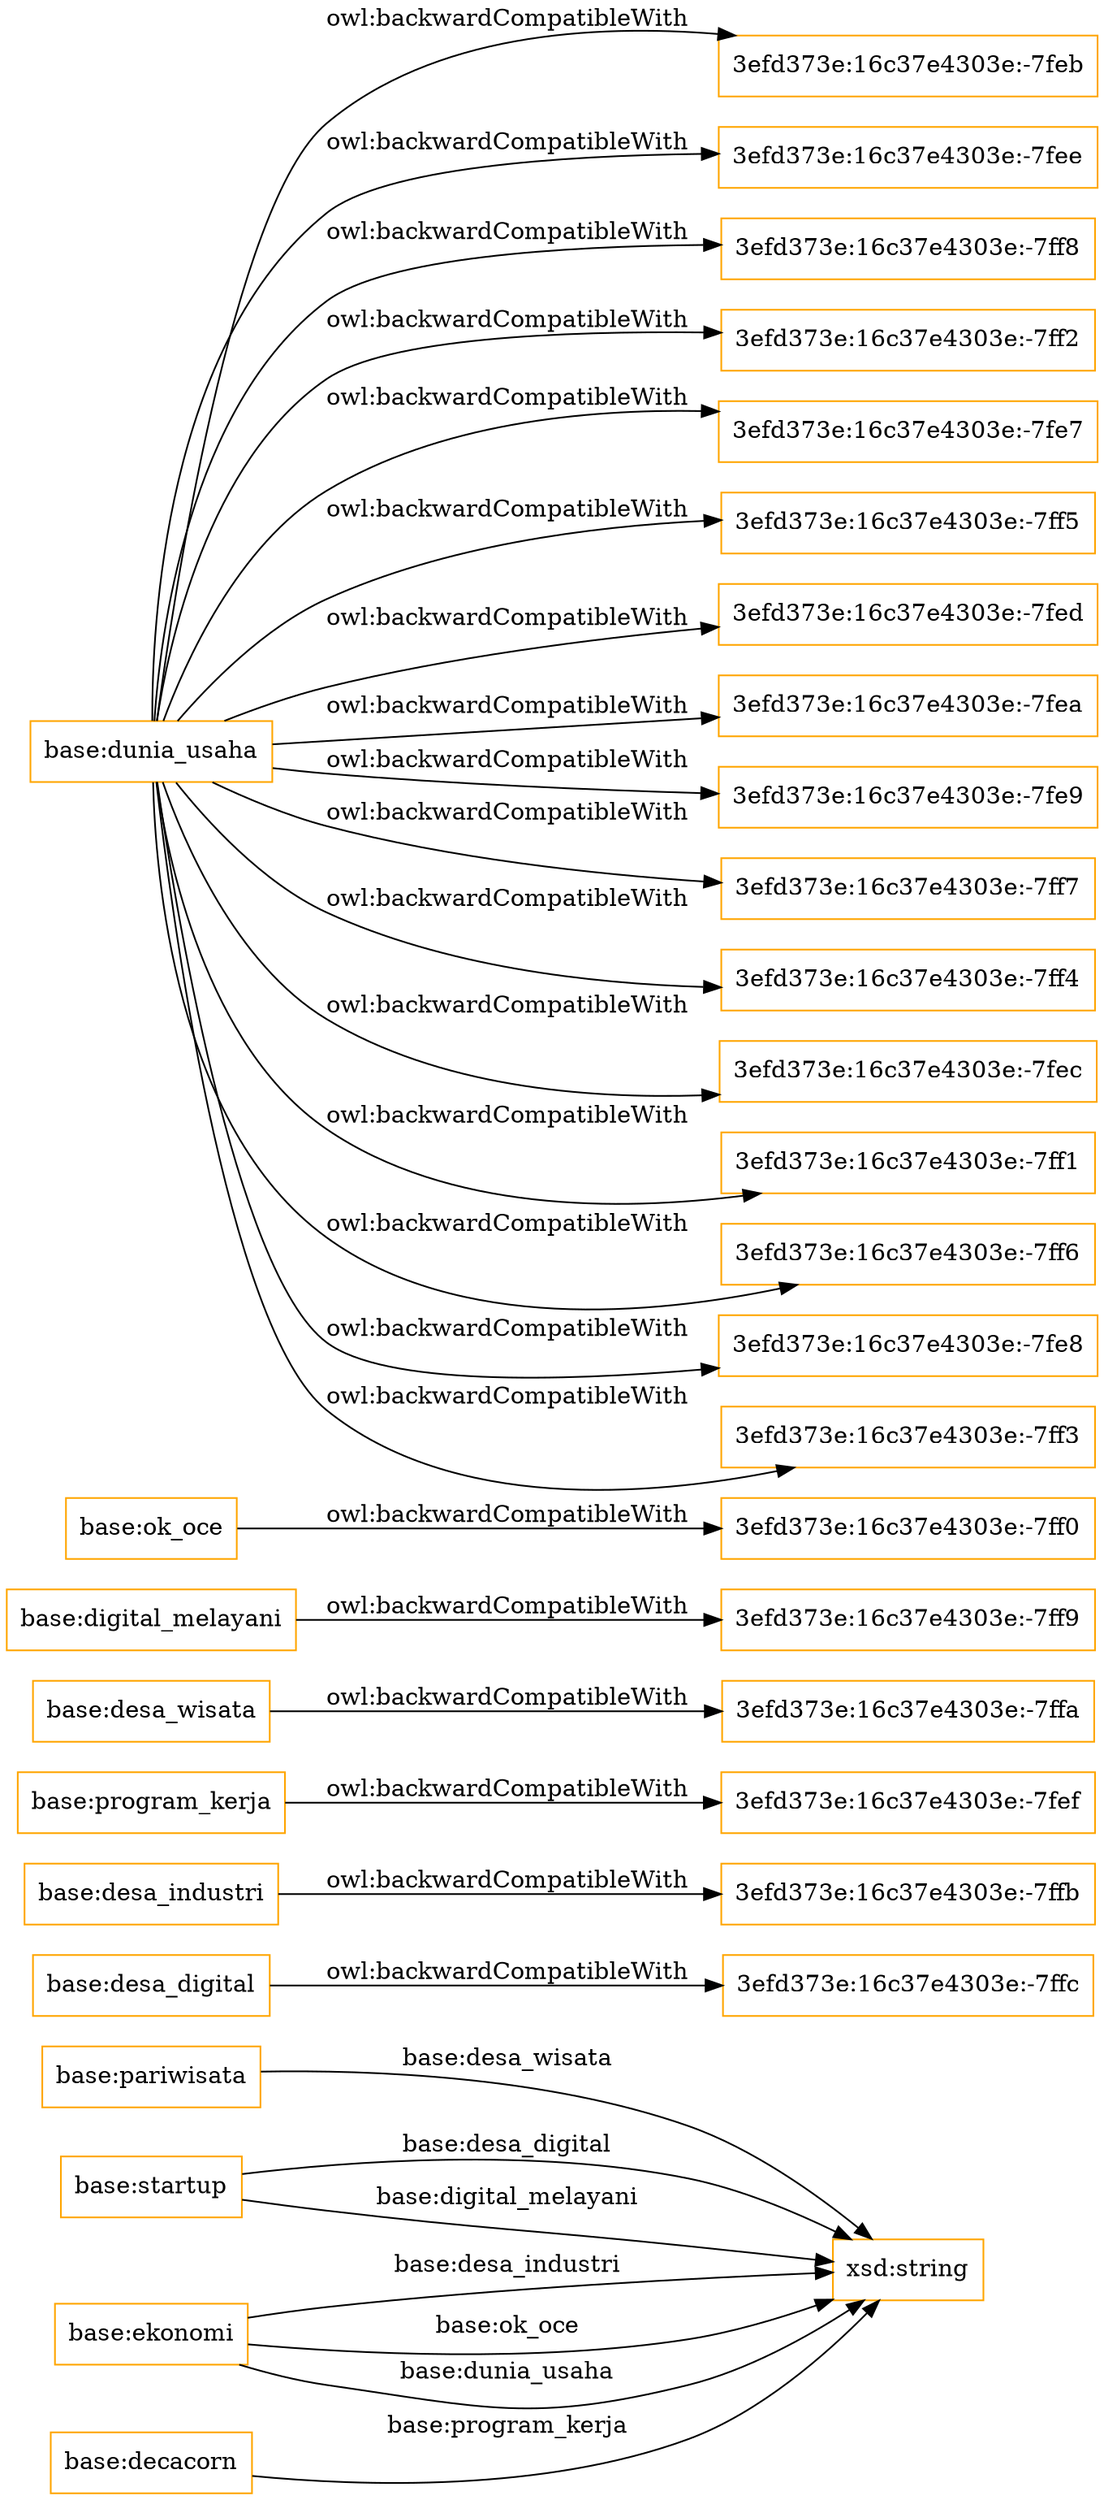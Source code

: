 digraph ar2dtool_diagram { 
rankdir=LR;
size="1501"
node [shape = rectangle, color="orange"]; "base:pariwisata" "base:startup" "base:ekonomi" "base:decacorn" ; /*classes style*/
	"base:desa_digital" -> "3efd373e:16c37e4303e:-7ffc" [ label = "owl:backwardCompatibleWith" ];
	"base:desa_industri" -> "3efd373e:16c37e4303e:-7ffb" [ label = "owl:backwardCompatibleWith" ];
	"base:program_kerja" -> "3efd373e:16c37e4303e:-7fef" [ label = "owl:backwardCompatibleWith" ];
	"base:desa_wisata" -> "3efd373e:16c37e4303e:-7ffa" [ label = "owl:backwardCompatibleWith" ];
	"base:digital_melayani" -> "3efd373e:16c37e4303e:-7ff9" [ label = "owl:backwardCompatibleWith" ];
	"base:ok_oce" -> "3efd373e:16c37e4303e:-7ff0" [ label = "owl:backwardCompatibleWith" ];
	"base:dunia_usaha" -> "3efd373e:16c37e4303e:-7feb" [ label = "owl:backwardCompatibleWith" ];
	"base:dunia_usaha" -> "3efd373e:16c37e4303e:-7fee" [ label = "owl:backwardCompatibleWith" ];
	"base:dunia_usaha" -> "3efd373e:16c37e4303e:-7ff8" [ label = "owl:backwardCompatibleWith" ];
	"base:dunia_usaha" -> "3efd373e:16c37e4303e:-7ff2" [ label = "owl:backwardCompatibleWith" ];
	"base:dunia_usaha" -> "3efd373e:16c37e4303e:-7fe7" [ label = "owl:backwardCompatibleWith" ];
	"base:dunia_usaha" -> "3efd373e:16c37e4303e:-7ff5" [ label = "owl:backwardCompatibleWith" ];
	"base:dunia_usaha" -> "3efd373e:16c37e4303e:-7fed" [ label = "owl:backwardCompatibleWith" ];
	"base:dunia_usaha" -> "3efd373e:16c37e4303e:-7fea" [ label = "owl:backwardCompatibleWith" ];
	"base:dunia_usaha" -> "3efd373e:16c37e4303e:-7fe9" [ label = "owl:backwardCompatibleWith" ];
	"base:dunia_usaha" -> "3efd373e:16c37e4303e:-7ff7" [ label = "owl:backwardCompatibleWith" ];
	"base:dunia_usaha" -> "3efd373e:16c37e4303e:-7ff4" [ label = "owl:backwardCompatibleWith" ];
	"base:dunia_usaha" -> "3efd373e:16c37e4303e:-7fec" [ label = "owl:backwardCompatibleWith" ];
	"base:dunia_usaha" -> "3efd373e:16c37e4303e:-7ff1" [ label = "owl:backwardCompatibleWith" ];
	"base:dunia_usaha" -> "3efd373e:16c37e4303e:-7ff6" [ label = "owl:backwardCompatibleWith" ];
	"base:dunia_usaha" -> "3efd373e:16c37e4303e:-7fe8" [ label = "owl:backwardCompatibleWith" ];
	"base:dunia_usaha" -> "3efd373e:16c37e4303e:-7ff3" [ label = "owl:backwardCompatibleWith" ];
	"base:ekonomi" -> "xsd:string" [ label = "base:desa_industri" ];
	"base:startup" -> "xsd:string" [ label = "base:desa_digital" ];
	"base:ekonomi" -> "xsd:string" [ label = "base:ok_oce" ];
	"base:startup" -> "xsd:string" [ label = "base:digital_melayani" ];
	"base:decacorn" -> "xsd:string" [ label = "base:program_kerja" ];
	"base:pariwisata" -> "xsd:string" [ label = "base:desa_wisata" ];
	"base:ekonomi" -> "xsd:string" [ label = "base:dunia_usaha" ];

}
